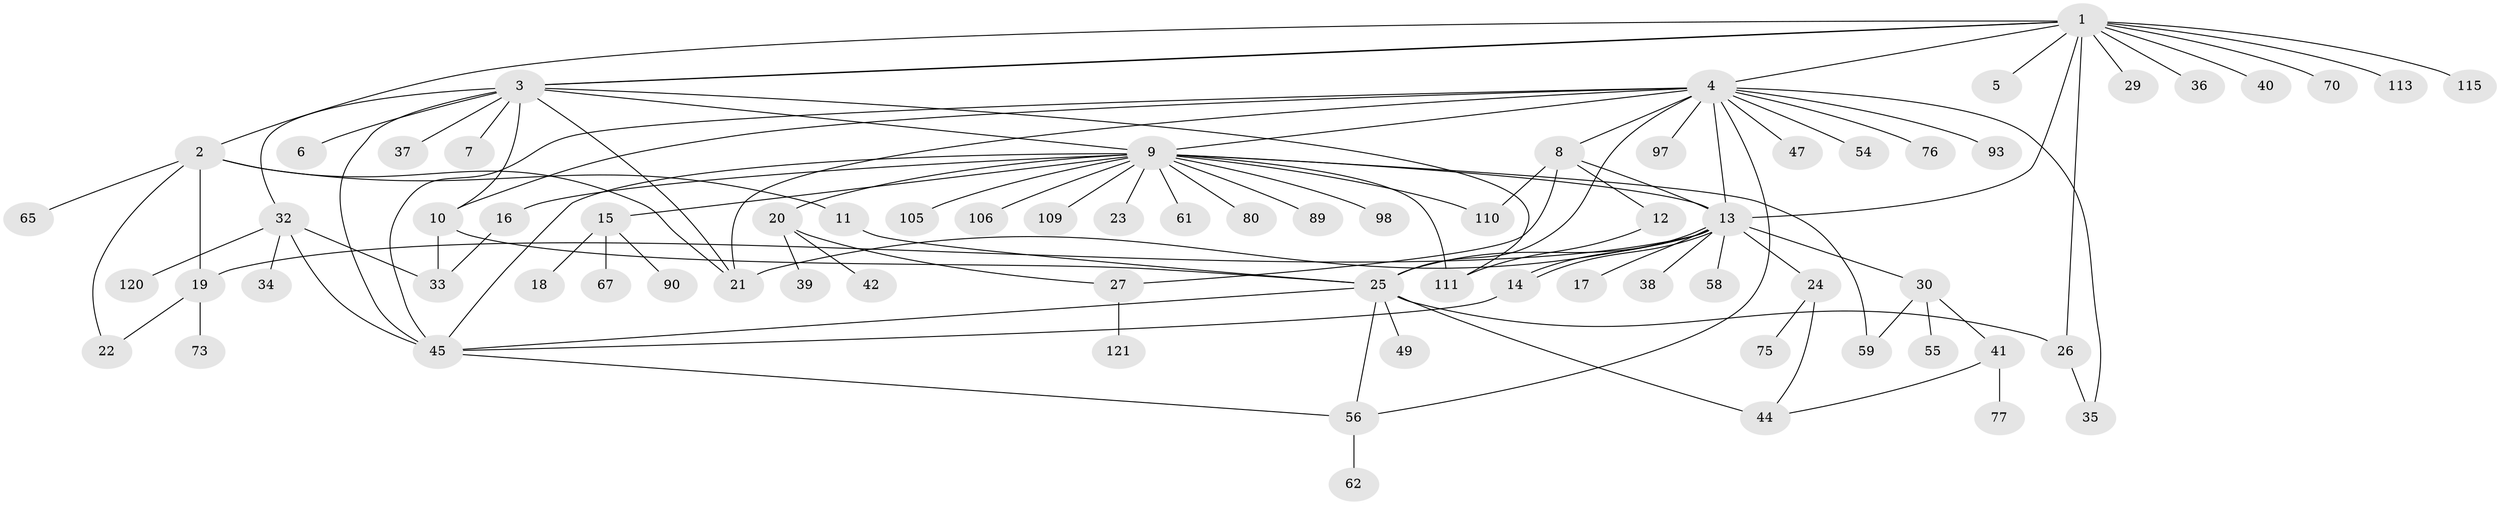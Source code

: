 // original degree distribution, {13: 0.008130081300813009, 6: 0.04065040650406504, 11: 0.008130081300813009, 14: 0.008130081300813009, 1: 0.5121951219512195, 5: 0.04065040650406504, 18: 0.008130081300813009, 7: 0.008130081300813009, 2: 0.17073170731707318, 17: 0.008130081300813009, 3: 0.11382113821138211, 4: 0.07317073170731707}
// Generated by graph-tools (version 1.1) at 2025/18/03/04/25 18:18:01]
// undirected, 73 vertices, 105 edges
graph export_dot {
graph [start="1"]
  node [color=gray90,style=filled];
  1;
  2;
  3;
  4 [super="+50+31"];
  5;
  6;
  7;
  8;
  9;
  10 [super="+69+74+78"];
  11;
  12;
  13 [super="+71+72+114+108+99"];
  14;
  15;
  16;
  17;
  18;
  19 [super="+43"];
  20;
  21 [super="+52"];
  22 [super="+87"];
  23;
  24 [super="+81"];
  25 [super="+101+88+28"];
  26;
  27;
  29;
  30;
  32;
  33;
  34;
  35 [super="+96+57"];
  36;
  37;
  38 [super="+46"];
  39;
  40;
  41;
  42;
  44 [super="+84"];
  45 [super="+94+118+63+48+53"];
  47;
  49 [super="+107"];
  54;
  55 [super="+102"];
  56 [super="+66+64"];
  58;
  59;
  61 [super="+123"];
  62;
  65;
  67;
  70;
  73 [super="+79"];
  75;
  76;
  77;
  80;
  89;
  90;
  93;
  97;
  98;
  105;
  106;
  109;
  110;
  111;
  113;
  115;
  120;
  121;
  1 -- 2;
  1 -- 3;
  1 -- 3;
  1 -- 4;
  1 -- 5;
  1 -- 13;
  1 -- 26;
  1 -- 29;
  1 -- 36;
  1 -- 40;
  1 -- 70;
  1 -- 113;
  1 -- 115;
  2 -- 11;
  2 -- 19;
  2 -- 22;
  2 -- 65;
  2 -- 21;
  3 -- 6;
  3 -- 7;
  3 -- 9;
  3 -- 10;
  3 -- 32;
  3 -- 37;
  3 -- 111;
  3 -- 21;
  3 -- 45;
  4 -- 8;
  4 -- 9;
  4 -- 13 [weight=2];
  4 -- 35;
  4 -- 45;
  4 -- 54;
  4 -- 93;
  4 -- 97;
  4 -- 56;
  4 -- 21;
  4 -- 10;
  4 -- 76;
  4 -- 47;
  4 -- 25;
  8 -- 12;
  8 -- 27;
  8 -- 110;
  8 -- 13;
  9 -- 15;
  9 -- 16;
  9 -- 20;
  9 -- 23;
  9 -- 59;
  9 -- 61;
  9 -- 80;
  9 -- 89;
  9 -- 98;
  9 -- 105;
  9 -- 106;
  9 -- 109;
  9 -- 110;
  9 -- 111;
  9 -- 13;
  9 -- 45;
  10 -- 33;
  10 -- 25 [weight=2];
  11 -- 25;
  12 -- 111;
  13 -- 14;
  13 -- 14;
  13 -- 17;
  13 -- 19;
  13 -- 21;
  13 -- 24;
  13 -- 25;
  13 -- 30;
  13 -- 38;
  13 -- 58;
  14 -- 45;
  15 -- 18;
  15 -- 67;
  15 -- 90;
  16 -- 33;
  19 -- 73;
  19 -- 22;
  20 -- 27;
  20 -- 39;
  20 -- 42;
  24 -- 44;
  24 -- 75;
  25 -- 49;
  25 -- 26;
  25 -- 56;
  25 -- 44 [weight=2];
  25 -- 45;
  26 -- 35;
  27 -- 121;
  30 -- 41;
  30 -- 55;
  30 -- 59;
  32 -- 33;
  32 -- 34;
  32 -- 120;
  32 -- 45 [weight=2];
  41 -- 77;
  41 -- 44;
  45 -- 56;
  56 -- 62;
}
